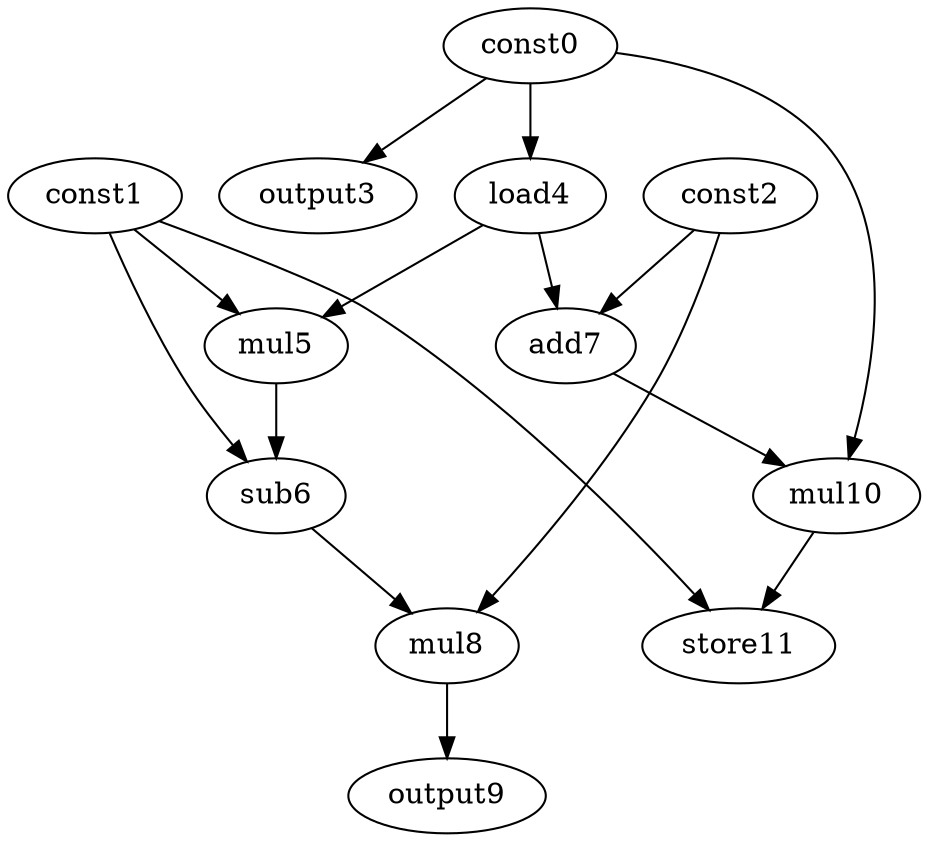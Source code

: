 digraph G { 
const0[opcode=const]; 
const1[opcode=const]; 
const2[opcode=const]; 
output3[opcode=output]; 
load4[opcode=load]; 
mul5[opcode=mul]; 
sub6[opcode=sub]; 
add7[opcode=add]; 
mul8[opcode=mul]; 
output9[opcode=output]; 
mul10[opcode=mul]; 
store11[opcode=store]; 
const0->output3[operand=0];
const0->load4[operand=0];
const1->mul5[operand=0];
load4->mul5[operand=1];
const2->add7[operand=0];
load4->add7[operand=1];
const1->sub6[operand=0];
mul5->sub6[operand=1];
add7->mul10[operand=0];
const0->mul10[operand=1];
const2->mul8[operand=0];
sub6->mul8[operand=1];
const1->store11[operand=0];
mul10->store11[operand=1];
mul8->output9[operand=0];
}
